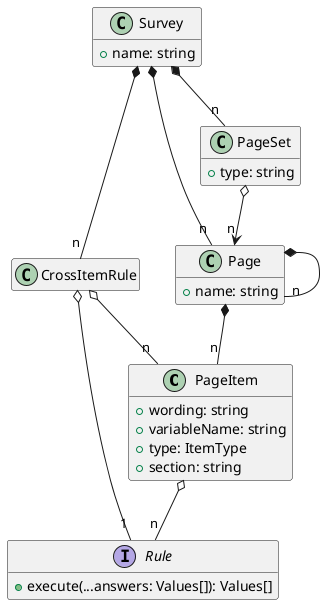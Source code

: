 @startuml survey
class PageItem {
    +wording: string
    +variableName: string
    +type: ItemType
    +section: string
}
interface Rule {
    +execute(...answers: Values[]): Values[]
}
class CrossItemRule {
}
class Page {
    +name: string
}
class PageSet {
    +type: string
}
class Survey {
    +name: string
}
PageItem o-- "n" Rule
Page *-- "n" PageItem
Page *-- "n" Page
PageSet o--> "n" Page
Survey *-- "n" PageSet
Survey *-- "n" Page
Survey *-- "n" CrossItemRule
CrossItemRule o-- "n" PageItem
CrossItemRule o-- "1" Rule
hide methods
hide CrossItemRule fields
hide Rule fields
show Rule methods
@enduml